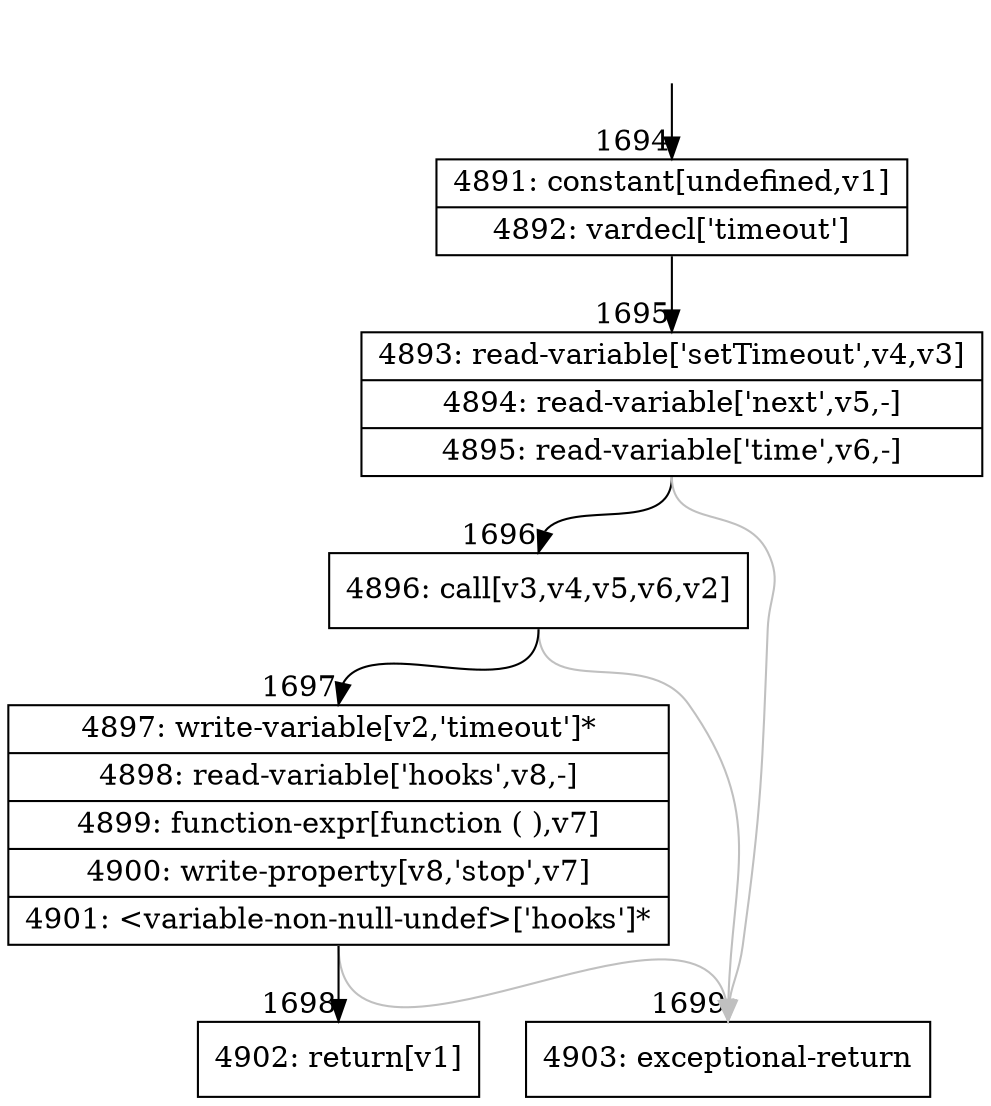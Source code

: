 digraph {
rankdir="TD"
BB_entry118[shape=none,label=""];
BB_entry118 -> BB1694 [tailport=s, headport=n, headlabel="    1694"]
BB1694 [shape=record label="{4891: constant[undefined,v1]|4892: vardecl['timeout']}" ] 
BB1694 -> BB1695 [tailport=s, headport=n, headlabel="      1695"]
BB1695 [shape=record label="{4893: read-variable['setTimeout',v4,v3]|4894: read-variable['next',v5,-]|4895: read-variable['time',v6,-]}" ] 
BB1695 -> BB1696 [tailport=s, headport=n, headlabel="      1696"]
BB1695 -> BB1699 [tailport=s, headport=n, color=gray, headlabel="      1699"]
BB1696 [shape=record label="{4896: call[v3,v4,v5,v6,v2]}" ] 
BB1696 -> BB1697 [tailport=s, headport=n, headlabel="      1697"]
BB1696 -> BB1699 [tailport=s, headport=n, color=gray]
BB1697 [shape=record label="{4897: write-variable[v2,'timeout']*|4898: read-variable['hooks',v8,-]|4899: function-expr[function ( ),v7]|4900: write-property[v8,'stop',v7]|4901: \<variable-non-null-undef\>['hooks']*}" ] 
BB1697 -> BB1698 [tailport=s, headport=n, headlabel="      1698"]
BB1697 -> BB1699 [tailport=s, headport=n, color=gray]
BB1698 [shape=record label="{4902: return[v1]}" ] 
BB1699 [shape=record label="{4903: exceptional-return}" ] 
}
